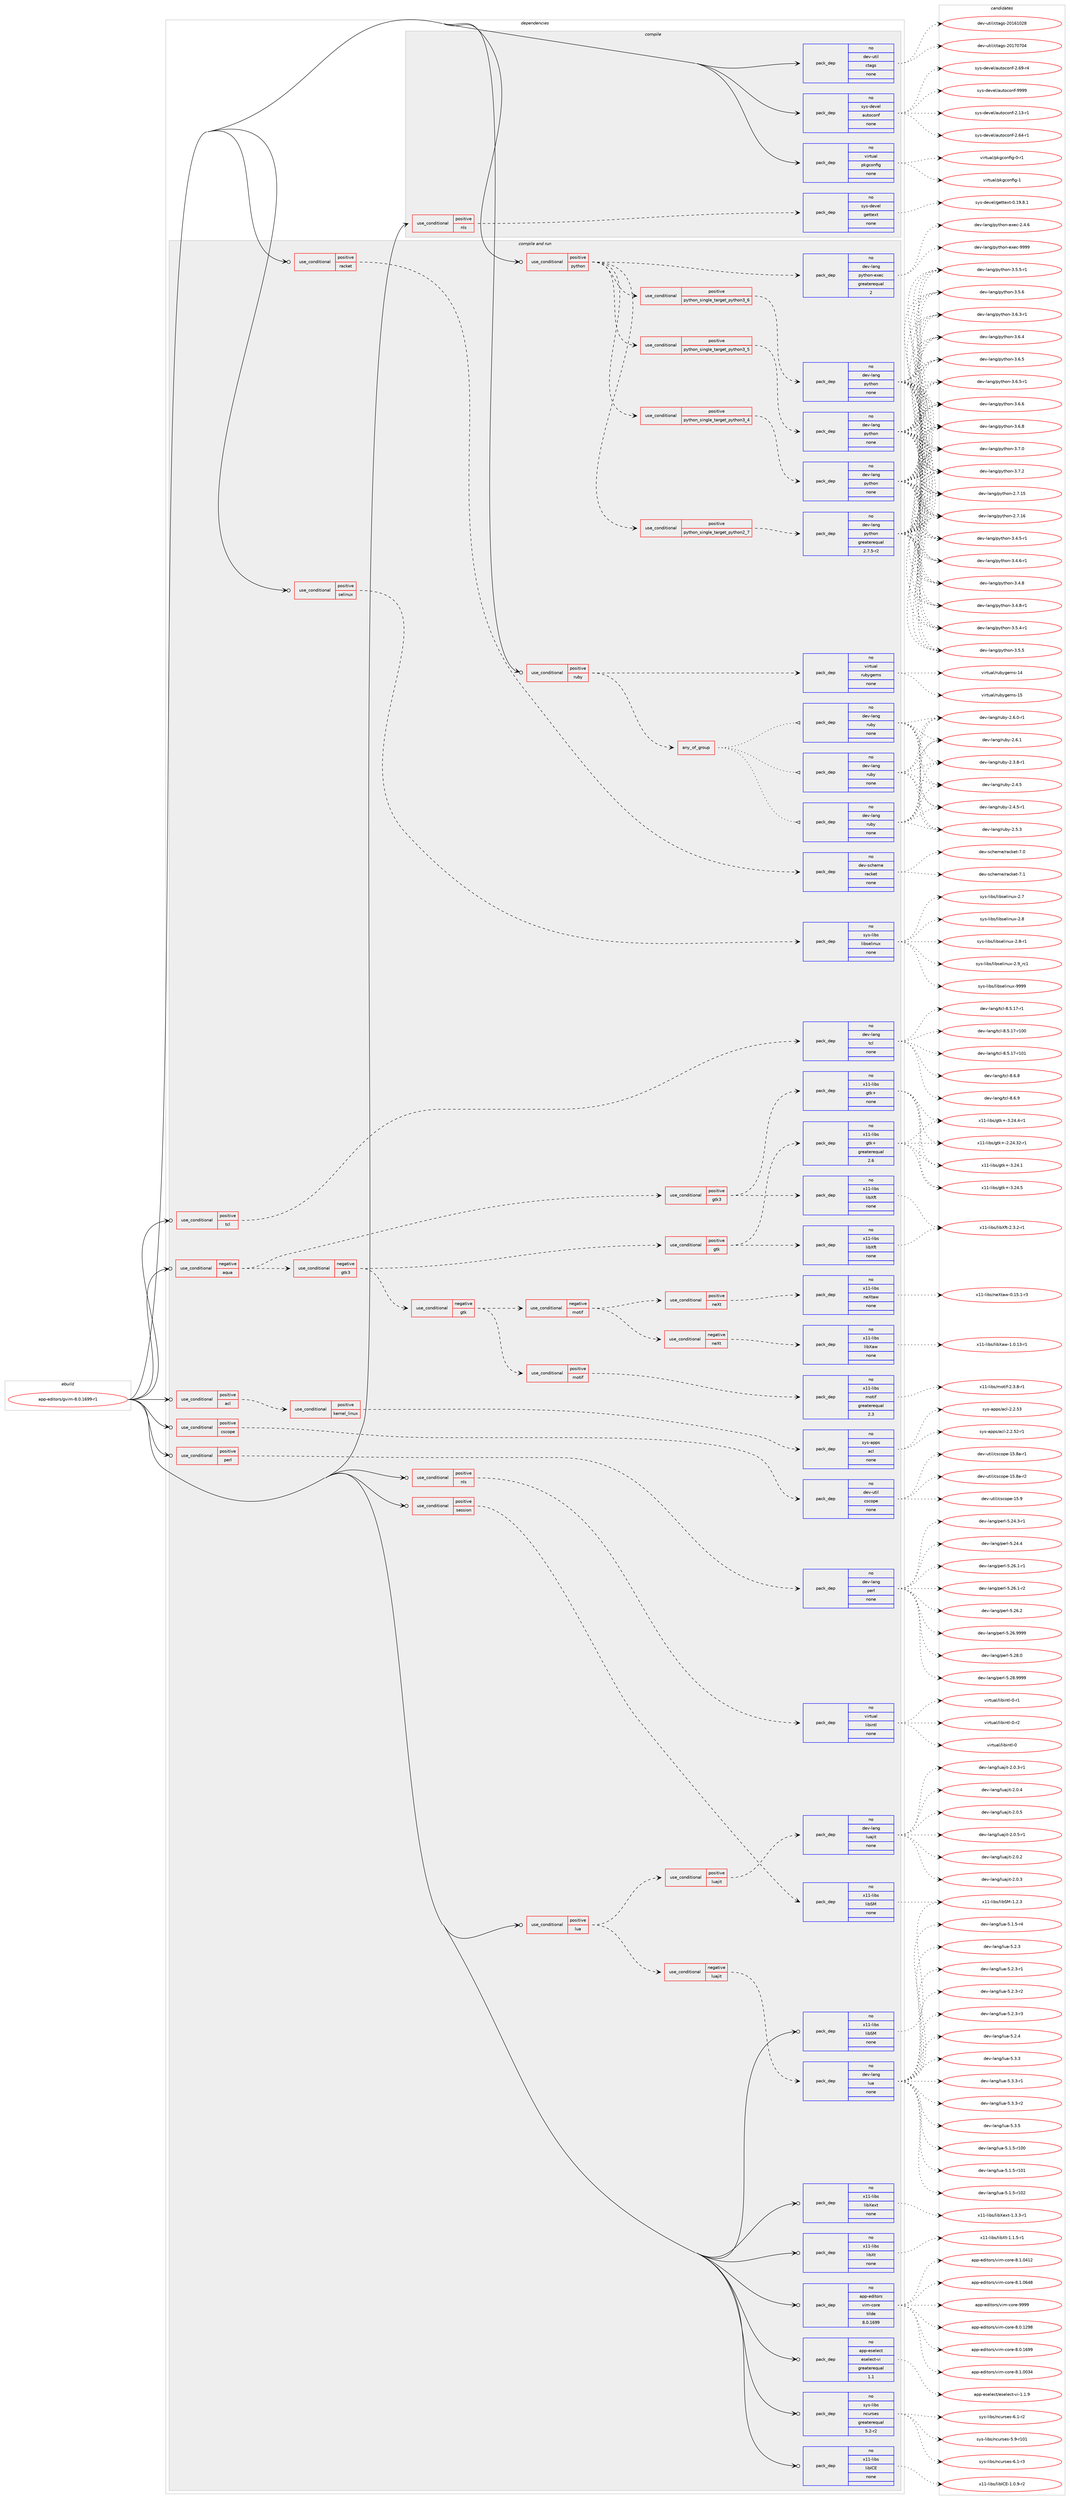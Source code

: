 digraph prolog {

# *************
# Graph options
# *************

newrank=true;
concentrate=true;
compound=true;
graph [rankdir=LR,fontname=Helvetica,fontsize=10,ranksep=1.5];#, ranksep=2.5, nodesep=0.2];
edge  [arrowhead=vee];
node  [fontname=Helvetica,fontsize=10];

# **********
# The ebuild
# **********

subgraph cluster_leftcol {
color=gray;
rank=same;
label=<<i>ebuild</i>>;
id [label="app-editors/gvim-8.0.1699-r1", color=red, width=4, href="../app-editors/gvim-8.0.1699-r1.svg"];
}

# ****************
# The dependencies
# ****************

subgraph cluster_midcol {
color=gray;
label=<<i>dependencies</i>>;
subgraph cluster_compile {
fillcolor="#eeeeee";
style=filled;
label=<<i>compile</i>>;
subgraph cond348727 {
dependency1280145 [label=<<TABLE BORDER="0" CELLBORDER="1" CELLSPACING="0" CELLPADDING="4"><TR><TD ROWSPAN="3" CELLPADDING="10">use_conditional</TD></TR><TR><TD>positive</TD></TR><TR><TD>nls</TD></TR></TABLE>>, shape=none, color=red];
subgraph pack911511 {
dependency1280146 [label=<<TABLE BORDER="0" CELLBORDER="1" CELLSPACING="0" CELLPADDING="4" WIDTH="220"><TR><TD ROWSPAN="6" CELLPADDING="30">pack_dep</TD></TR><TR><TD WIDTH="110">no</TD></TR><TR><TD>sys-devel</TD></TR><TR><TD>gettext</TD></TR><TR><TD>none</TD></TR><TR><TD></TD></TR></TABLE>>, shape=none, color=blue];
}
dependency1280145:e -> dependency1280146:w [weight=20,style="dashed",arrowhead="vee"];
}
id:e -> dependency1280145:w [weight=20,style="solid",arrowhead="vee"];
subgraph pack911512 {
dependency1280147 [label=<<TABLE BORDER="0" CELLBORDER="1" CELLSPACING="0" CELLPADDING="4" WIDTH="220"><TR><TD ROWSPAN="6" CELLPADDING="30">pack_dep</TD></TR><TR><TD WIDTH="110">no</TD></TR><TR><TD>dev-util</TD></TR><TR><TD>ctags</TD></TR><TR><TD>none</TD></TR><TR><TD></TD></TR></TABLE>>, shape=none, color=blue];
}
id:e -> dependency1280147:w [weight=20,style="solid",arrowhead="vee"];
subgraph pack911513 {
dependency1280148 [label=<<TABLE BORDER="0" CELLBORDER="1" CELLSPACING="0" CELLPADDING="4" WIDTH="220"><TR><TD ROWSPAN="6" CELLPADDING="30">pack_dep</TD></TR><TR><TD WIDTH="110">no</TD></TR><TR><TD>sys-devel</TD></TR><TR><TD>autoconf</TD></TR><TR><TD>none</TD></TR><TR><TD></TD></TR></TABLE>>, shape=none, color=blue];
}
id:e -> dependency1280148:w [weight=20,style="solid",arrowhead="vee"];
subgraph pack911514 {
dependency1280149 [label=<<TABLE BORDER="0" CELLBORDER="1" CELLSPACING="0" CELLPADDING="4" WIDTH="220"><TR><TD ROWSPAN="6" CELLPADDING="30">pack_dep</TD></TR><TR><TD WIDTH="110">no</TD></TR><TR><TD>virtual</TD></TR><TR><TD>pkgconfig</TD></TR><TR><TD>none</TD></TR><TR><TD></TD></TR></TABLE>>, shape=none, color=blue];
}
id:e -> dependency1280149:w [weight=20,style="solid",arrowhead="vee"];
}
subgraph cluster_compileandrun {
fillcolor="#eeeeee";
style=filled;
label=<<i>compile and run</i>>;
subgraph cond348728 {
dependency1280150 [label=<<TABLE BORDER="0" CELLBORDER="1" CELLSPACING="0" CELLPADDING="4"><TR><TD ROWSPAN="3" CELLPADDING="10">use_conditional</TD></TR><TR><TD>negative</TD></TR><TR><TD>aqua</TD></TR></TABLE>>, shape=none, color=red];
subgraph cond348729 {
dependency1280151 [label=<<TABLE BORDER="0" CELLBORDER="1" CELLSPACING="0" CELLPADDING="4"><TR><TD ROWSPAN="3" CELLPADDING="10">use_conditional</TD></TR><TR><TD>positive</TD></TR><TR><TD>gtk3</TD></TR></TABLE>>, shape=none, color=red];
subgraph pack911515 {
dependency1280152 [label=<<TABLE BORDER="0" CELLBORDER="1" CELLSPACING="0" CELLPADDING="4" WIDTH="220"><TR><TD ROWSPAN="6" CELLPADDING="30">pack_dep</TD></TR><TR><TD WIDTH="110">no</TD></TR><TR><TD>x11-libs</TD></TR><TR><TD>gtk+</TD></TR><TR><TD>none</TD></TR><TR><TD></TD></TR></TABLE>>, shape=none, color=blue];
}
dependency1280151:e -> dependency1280152:w [weight=20,style="dashed",arrowhead="vee"];
subgraph pack911516 {
dependency1280153 [label=<<TABLE BORDER="0" CELLBORDER="1" CELLSPACING="0" CELLPADDING="4" WIDTH="220"><TR><TD ROWSPAN="6" CELLPADDING="30">pack_dep</TD></TR><TR><TD WIDTH="110">no</TD></TR><TR><TD>x11-libs</TD></TR><TR><TD>libXft</TD></TR><TR><TD>none</TD></TR><TR><TD></TD></TR></TABLE>>, shape=none, color=blue];
}
dependency1280151:e -> dependency1280153:w [weight=20,style="dashed",arrowhead="vee"];
}
dependency1280150:e -> dependency1280151:w [weight=20,style="dashed",arrowhead="vee"];
subgraph cond348730 {
dependency1280154 [label=<<TABLE BORDER="0" CELLBORDER="1" CELLSPACING="0" CELLPADDING="4"><TR><TD ROWSPAN="3" CELLPADDING="10">use_conditional</TD></TR><TR><TD>negative</TD></TR><TR><TD>gtk3</TD></TR></TABLE>>, shape=none, color=red];
subgraph cond348731 {
dependency1280155 [label=<<TABLE BORDER="0" CELLBORDER="1" CELLSPACING="0" CELLPADDING="4"><TR><TD ROWSPAN="3" CELLPADDING="10">use_conditional</TD></TR><TR><TD>positive</TD></TR><TR><TD>gtk</TD></TR></TABLE>>, shape=none, color=red];
subgraph pack911517 {
dependency1280156 [label=<<TABLE BORDER="0" CELLBORDER="1" CELLSPACING="0" CELLPADDING="4" WIDTH="220"><TR><TD ROWSPAN="6" CELLPADDING="30">pack_dep</TD></TR><TR><TD WIDTH="110">no</TD></TR><TR><TD>x11-libs</TD></TR><TR><TD>gtk+</TD></TR><TR><TD>greaterequal</TD></TR><TR><TD>2.6</TD></TR></TABLE>>, shape=none, color=blue];
}
dependency1280155:e -> dependency1280156:w [weight=20,style="dashed",arrowhead="vee"];
subgraph pack911518 {
dependency1280157 [label=<<TABLE BORDER="0" CELLBORDER="1" CELLSPACING="0" CELLPADDING="4" WIDTH="220"><TR><TD ROWSPAN="6" CELLPADDING="30">pack_dep</TD></TR><TR><TD WIDTH="110">no</TD></TR><TR><TD>x11-libs</TD></TR><TR><TD>libXft</TD></TR><TR><TD>none</TD></TR><TR><TD></TD></TR></TABLE>>, shape=none, color=blue];
}
dependency1280155:e -> dependency1280157:w [weight=20,style="dashed",arrowhead="vee"];
}
dependency1280154:e -> dependency1280155:w [weight=20,style="dashed",arrowhead="vee"];
subgraph cond348732 {
dependency1280158 [label=<<TABLE BORDER="0" CELLBORDER="1" CELLSPACING="0" CELLPADDING="4"><TR><TD ROWSPAN="3" CELLPADDING="10">use_conditional</TD></TR><TR><TD>negative</TD></TR><TR><TD>gtk</TD></TR></TABLE>>, shape=none, color=red];
subgraph cond348733 {
dependency1280159 [label=<<TABLE BORDER="0" CELLBORDER="1" CELLSPACING="0" CELLPADDING="4"><TR><TD ROWSPAN="3" CELLPADDING="10">use_conditional</TD></TR><TR><TD>positive</TD></TR><TR><TD>motif</TD></TR></TABLE>>, shape=none, color=red];
subgraph pack911519 {
dependency1280160 [label=<<TABLE BORDER="0" CELLBORDER="1" CELLSPACING="0" CELLPADDING="4" WIDTH="220"><TR><TD ROWSPAN="6" CELLPADDING="30">pack_dep</TD></TR><TR><TD WIDTH="110">no</TD></TR><TR><TD>x11-libs</TD></TR><TR><TD>motif</TD></TR><TR><TD>greaterequal</TD></TR><TR><TD>2.3</TD></TR></TABLE>>, shape=none, color=blue];
}
dependency1280159:e -> dependency1280160:w [weight=20,style="dashed",arrowhead="vee"];
}
dependency1280158:e -> dependency1280159:w [weight=20,style="dashed",arrowhead="vee"];
subgraph cond348734 {
dependency1280161 [label=<<TABLE BORDER="0" CELLBORDER="1" CELLSPACING="0" CELLPADDING="4"><TR><TD ROWSPAN="3" CELLPADDING="10">use_conditional</TD></TR><TR><TD>negative</TD></TR><TR><TD>motif</TD></TR></TABLE>>, shape=none, color=red];
subgraph cond348735 {
dependency1280162 [label=<<TABLE BORDER="0" CELLBORDER="1" CELLSPACING="0" CELLPADDING="4"><TR><TD ROWSPAN="3" CELLPADDING="10">use_conditional</TD></TR><TR><TD>positive</TD></TR><TR><TD>neXt</TD></TR></TABLE>>, shape=none, color=red];
subgraph pack911520 {
dependency1280163 [label=<<TABLE BORDER="0" CELLBORDER="1" CELLSPACING="0" CELLPADDING="4" WIDTH="220"><TR><TD ROWSPAN="6" CELLPADDING="30">pack_dep</TD></TR><TR><TD WIDTH="110">no</TD></TR><TR><TD>x11-libs</TD></TR><TR><TD>neXtaw</TD></TR><TR><TD>none</TD></TR><TR><TD></TD></TR></TABLE>>, shape=none, color=blue];
}
dependency1280162:e -> dependency1280163:w [weight=20,style="dashed",arrowhead="vee"];
}
dependency1280161:e -> dependency1280162:w [weight=20,style="dashed",arrowhead="vee"];
subgraph cond348736 {
dependency1280164 [label=<<TABLE BORDER="0" CELLBORDER="1" CELLSPACING="0" CELLPADDING="4"><TR><TD ROWSPAN="3" CELLPADDING="10">use_conditional</TD></TR><TR><TD>negative</TD></TR><TR><TD>neXt</TD></TR></TABLE>>, shape=none, color=red];
subgraph pack911521 {
dependency1280165 [label=<<TABLE BORDER="0" CELLBORDER="1" CELLSPACING="0" CELLPADDING="4" WIDTH="220"><TR><TD ROWSPAN="6" CELLPADDING="30">pack_dep</TD></TR><TR><TD WIDTH="110">no</TD></TR><TR><TD>x11-libs</TD></TR><TR><TD>libXaw</TD></TR><TR><TD>none</TD></TR><TR><TD></TD></TR></TABLE>>, shape=none, color=blue];
}
dependency1280164:e -> dependency1280165:w [weight=20,style="dashed",arrowhead="vee"];
}
dependency1280161:e -> dependency1280164:w [weight=20,style="dashed",arrowhead="vee"];
}
dependency1280158:e -> dependency1280161:w [weight=20,style="dashed",arrowhead="vee"];
}
dependency1280154:e -> dependency1280158:w [weight=20,style="dashed",arrowhead="vee"];
}
dependency1280150:e -> dependency1280154:w [weight=20,style="dashed",arrowhead="vee"];
}
id:e -> dependency1280150:w [weight=20,style="solid",arrowhead="odotvee"];
subgraph cond348737 {
dependency1280166 [label=<<TABLE BORDER="0" CELLBORDER="1" CELLSPACING="0" CELLPADDING="4"><TR><TD ROWSPAN="3" CELLPADDING="10">use_conditional</TD></TR><TR><TD>positive</TD></TR><TR><TD>acl</TD></TR></TABLE>>, shape=none, color=red];
subgraph cond348738 {
dependency1280167 [label=<<TABLE BORDER="0" CELLBORDER="1" CELLSPACING="0" CELLPADDING="4"><TR><TD ROWSPAN="3" CELLPADDING="10">use_conditional</TD></TR><TR><TD>positive</TD></TR><TR><TD>kernel_linux</TD></TR></TABLE>>, shape=none, color=red];
subgraph pack911522 {
dependency1280168 [label=<<TABLE BORDER="0" CELLBORDER="1" CELLSPACING="0" CELLPADDING="4" WIDTH="220"><TR><TD ROWSPAN="6" CELLPADDING="30">pack_dep</TD></TR><TR><TD WIDTH="110">no</TD></TR><TR><TD>sys-apps</TD></TR><TR><TD>acl</TD></TR><TR><TD>none</TD></TR><TR><TD></TD></TR></TABLE>>, shape=none, color=blue];
}
dependency1280167:e -> dependency1280168:w [weight=20,style="dashed",arrowhead="vee"];
}
dependency1280166:e -> dependency1280167:w [weight=20,style="dashed",arrowhead="vee"];
}
id:e -> dependency1280166:w [weight=20,style="solid",arrowhead="odotvee"];
subgraph cond348739 {
dependency1280169 [label=<<TABLE BORDER="0" CELLBORDER="1" CELLSPACING="0" CELLPADDING="4"><TR><TD ROWSPAN="3" CELLPADDING="10">use_conditional</TD></TR><TR><TD>positive</TD></TR><TR><TD>cscope</TD></TR></TABLE>>, shape=none, color=red];
subgraph pack911523 {
dependency1280170 [label=<<TABLE BORDER="0" CELLBORDER="1" CELLSPACING="0" CELLPADDING="4" WIDTH="220"><TR><TD ROWSPAN="6" CELLPADDING="30">pack_dep</TD></TR><TR><TD WIDTH="110">no</TD></TR><TR><TD>dev-util</TD></TR><TR><TD>cscope</TD></TR><TR><TD>none</TD></TR><TR><TD></TD></TR></TABLE>>, shape=none, color=blue];
}
dependency1280169:e -> dependency1280170:w [weight=20,style="dashed",arrowhead="vee"];
}
id:e -> dependency1280169:w [weight=20,style="solid",arrowhead="odotvee"];
subgraph cond348740 {
dependency1280171 [label=<<TABLE BORDER="0" CELLBORDER="1" CELLSPACING="0" CELLPADDING="4"><TR><TD ROWSPAN="3" CELLPADDING="10">use_conditional</TD></TR><TR><TD>positive</TD></TR><TR><TD>lua</TD></TR></TABLE>>, shape=none, color=red];
subgraph cond348741 {
dependency1280172 [label=<<TABLE BORDER="0" CELLBORDER="1" CELLSPACING="0" CELLPADDING="4"><TR><TD ROWSPAN="3" CELLPADDING="10">use_conditional</TD></TR><TR><TD>positive</TD></TR><TR><TD>luajit</TD></TR></TABLE>>, shape=none, color=red];
subgraph pack911524 {
dependency1280173 [label=<<TABLE BORDER="0" CELLBORDER="1" CELLSPACING="0" CELLPADDING="4" WIDTH="220"><TR><TD ROWSPAN="6" CELLPADDING="30">pack_dep</TD></TR><TR><TD WIDTH="110">no</TD></TR><TR><TD>dev-lang</TD></TR><TR><TD>luajit</TD></TR><TR><TD>none</TD></TR><TR><TD></TD></TR></TABLE>>, shape=none, color=blue];
}
dependency1280172:e -> dependency1280173:w [weight=20,style="dashed",arrowhead="vee"];
}
dependency1280171:e -> dependency1280172:w [weight=20,style="dashed",arrowhead="vee"];
subgraph cond348742 {
dependency1280174 [label=<<TABLE BORDER="0" CELLBORDER="1" CELLSPACING="0" CELLPADDING="4"><TR><TD ROWSPAN="3" CELLPADDING="10">use_conditional</TD></TR><TR><TD>negative</TD></TR><TR><TD>luajit</TD></TR></TABLE>>, shape=none, color=red];
subgraph pack911525 {
dependency1280175 [label=<<TABLE BORDER="0" CELLBORDER="1" CELLSPACING="0" CELLPADDING="4" WIDTH="220"><TR><TD ROWSPAN="6" CELLPADDING="30">pack_dep</TD></TR><TR><TD WIDTH="110">no</TD></TR><TR><TD>dev-lang</TD></TR><TR><TD>lua</TD></TR><TR><TD>none</TD></TR><TR><TD></TD></TR></TABLE>>, shape=none, color=blue];
}
dependency1280174:e -> dependency1280175:w [weight=20,style="dashed",arrowhead="vee"];
}
dependency1280171:e -> dependency1280174:w [weight=20,style="dashed",arrowhead="vee"];
}
id:e -> dependency1280171:w [weight=20,style="solid",arrowhead="odotvee"];
subgraph cond348743 {
dependency1280176 [label=<<TABLE BORDER="0" CELLBORDER="1" CELLSPACING="0" CELLPADDING="4"><TR><TD ROWSPAN="3" CELLPADDING="10">use_conditional</TD></TR><TR><TD>positive</TD></TR><TR><TD>nls</TD></TR></TABLE>>, shape=none, color=red];
subgraph pack911526 {
dependency1280177 [label=<<TABLE BORDER="0" CELLBORDER="1" CELLSPACING="0" CELLPADDING="4" WIDTH="220"><TR><TD ROWSPAN="6" CELLPADDING="30">pack_dep</TD></TR><TR><TD WIDTH="110">no</TD></TR><TR><TD>virtual</TD></TR><TR><TD>libintl</TD></TR><TR><TD>none</TD></TR><TR><TD></TD></TR></TABLE>>, shape=none, color=blue];
}
dependency1280176:e -> dependency1280177:w [weight=20,style="dashed",arrowhead="vee"];
}
id:e -> dependency1280176:w [weight=20,style="solid",arrowhead="odotvee"];
subgraph cond348744 {
dependency1280178 [label=<<TABLE BORDER="0" CELLBORDER="1" CELLSPACING="0" CELLPADDING="4"><TR><TD ROWSPAN="3" CELLPADDING="10">use_conditional</TD></TR><TR><TD>positive</TD></TR><TR><TD>perl</TD></TR></TABLE>>, shape=none, color=red];
subgraph pack911527 {
dependency1280179 [label=<<TABLE BORDER="0" CELLBORDER="1" CELLSPACING="0" CELLPADDING="4" WIDTH="220"><TR><TD ROWSPAN="6" CELLPADDING="30">pack_dep</TD></TR><TR><TD WIDTH="110">no</TD></TR><TR><TD>dev-lang</TD></TR><TR><TD>perl</TD></TR><TR><TD>none</TD></TR><TR><TD></TD></TR></TABLE>>, shape=none, color=blue];
}
dependency1280178:e -> dependency1280179:w [weight=20,style="dashed",arrowhead="vee"];
}
id:e -> dependency1280178:w [weight=20,style="solid",arrowhead="odotvee"];
subgraph cond348745 {
dependency1280180 [label=<<TABLE BORDER="0" CELLBORDER="1" CELLSPACING="0" CELLPADDING="4"><TR><TD ROWSPAN="3" CELLPADDING="10">use_conditional</TD></TR><TR><TD>positive</TD></TR><TR><TD>python</TD></TR></TABLE>>, shape=none, color=red];
subgraph cond348746 {
dependency1280181 [label=<<TABLE BORDER="0" CELLBORDER="1" CELLSPACING="0" CELLPADDING="4"><TR><TD ROWSPAN="3" CELLPADDING="10">use_conditional</TD></TR><TR><TD>positive</TD></TR><TR><TD>python_single_target_python2_7</TD></TR></TABLE>>, shape=none, color=red];
subgraph pack911528 {
dependency1280182 [label=<<TABLE BORDER="0" CELLBORDER="1" CELLSPACING="0" CELLPADDING="4" WIDTH="220"><TR><TD ROWSPAN="6" CELLPADDING="30">pack_dep</TD></TR><TR><TD WIDTH="110">no</TD></TR><TR><TD>dev-lang</TD></TR><TR><TD>python</TD></TR><TR><TD>greaterequal</TD></TR><TR><TD>2.7.5-r2</TD></TR></TABLE>>, shape=none, color=blue];
}
dependency1280181:e -> dependency1280182:w [weight=20,style="dashed",arrowhead="vee"];
}
dependency1280180:e -> dependency1280181:w [weight=20,style="dashed",arrowhead="vee"];
subgraph cond348747 {
dependency1280183 [label=<<TABLE BORDER="0" CELLBORDER="1" CELLSPACING="0" CELLPADDING="4"><TR><TD ROWSPAN="3" CELLPADDING="10">use_conditional</TD></TR><TR><TD>positive</TD></TR><TR><TD>python_single_target_python3_4</TD></TR></TABLE>>, shape=none, color=red];
subgraph pack911529 {
dependency1280184 [label=<<TABLE BORDER="0" CELLBORDER="1" CELLSPACING="0" CELLPADDING="4" WIDTH="220"><TR><TD ROWSPAN="6" CELLPADDING="30">pack_dep</TD></TR><TR><TD WIDTH="110">no</TD></TR><TR><TD>dev-lang</TD></TR><TR><TD>python</TD></TR><TR><TD>none</TD></TR><TR><TD></TD></TR></TABLE>>, shape=none, color=blue];
}
dependency1280183:e -> dependency1280184:w [weight=20,style="dashed",arrowhead="vee"];
}
dependency1280180:e -> dependency1280183:w [weight=20,style="dashed",arrowhead="vee"];
subgraph cond348748 {
dependency1280185 [label=<<TABLE BORDER="0" CELLBORDER="1" CELLSPACING="0" CELLPADDING="4"><TR><TD ROWSPAN="3" CELLPADDING="10">use_conditional</TD></TR><TR><TD>positive</TD></TR><TR><TD>python_single_target_python3_5</TD></TR></TABLE>>, shape=none, color=red];
subgraph pack911530 {
dependency1280186 [label=<<TABLE BORDER="0" CELLBORDER="1" CELLSPACING="0" CELLPADDING="4" WIDTH="220"><TR><TD ROWSPAN="6" CELLPADDING="30">pack_dep</TD></TR><TR><TD WIDTH="110">no</TD></TR><TR><TD>dev-lang</TD></TR><TR><TD>python</TD></TR><TR><TD>none</TD></TR><TR><TD></TD></TR></TABLE>>, shape=none, color=blue];
}
dependency1280185:e -> dependency1280186:w [weight=20,style="dashed",arrowhead="vee"];
}
dependency1280180:e -> dependency1280185:w [weight=20,style="dashed",arrowhead="vee"];
subgraph cond348749 {
dependency1280187 [label=<<TABLE BORDER="0" CELLBORDER="1" CELLSPACING="0" CELLPADDING="4"><TR><TD ROWSPAN="3" CELLPADDING="10">use_conditional</TD></TR><TR><TD>positive</TD></TR><TR><TD>python_single_target_python3_6</TD></TR></TABLE>>, shape=none, color=red];
subgraph pack911531 {
dependency1280188 [label=<<TABLE BORDER="0" CELLBORDER="1" CELLSPACING="0" CELLPADDING="4" WIDTH="220"><TR><TD ROWSPAN="6" CELLPADDING="30">pack_dep</TD></TR><TR><TD WIDTH="110">no</TD></TR><TR><TD>dev-lang</TD></TR><TR><TD>python</TD></TR><TR><TD>none</TD></TR><TR><TD></TD></TR></TABLE>>, shape=none, color=blue];
}
dependency1280187:e -> dependency1280188:w [weight=20,style="dashed",arrowhead="vee"];
}
dependency1280180:e -> dependency1280187:w [weight=20,style="dashed",arrowhead="vee"];
subgraph pack911532 {
dependency1280189 [label=<<TABLE BORDER="0" CELLBORDER="1" CELLSPACING="0" CELLPADDING="4" WIDTH="220"><TR><TD ROWSPAN="6" CELLPADDING="30">pack_dep</TD></TR><TR><TD WIDTH="110">no</TD></TR><TR><TD>dev-lang</TD></TR><TR><TD>python-exec</TD></TR><TR><TD>greaterequal</TD></TR><TR><TD>2</TD></TR></TABLE>>, shape=none, color=blue];
}
dependency1280180:e -> dependency1280189:w [weight=20,style="dashed",arrowhead="vee"];
}
id:e -> dependency1280180:w [weight=20,style="solid",arrowhead="odotvee"];
subgraph cond348750 {
dependency1280190 [label=<<TABLE BORDER="0" CELLBORDER="1" CELLSPACING="0" CELLPADDING="4"><TR><TD ROWSPAN="3" CELLPADDING="10">use_conditional</TD></TR><TR><TD>positive</TD></TR><TR><TD>racket</TD></TR></TABLE>>, shape=none, color=red];
subgraph pack911533 {
dependency1280191 [label=<<TABLE BORDER="0" CELLBORDER="1" CELLSPACING="0" CELLPADDING="4" WIDTH="220"><TR><TD ROWSPAN="6" CELLPADDING="30">pack_dep</TD></TR><TR><TD WIDTH="110">no</TD></TR><TR><TD>dev-scheme</TD></TR><TR><TD>racket</TD></TR><TR><TD>none</TD></TR><TR><TD></TD></TR></TABLE>>, shape=none, color=blue];
}
dependency1280190:e -> dependency1280191:w [weight=20,style="dashed",arrowhead="vee"];
}
id:e -> dependency1280190:w [weight=20,style="solid",arrowhead="odotvee"];
subgraph cond348751 {
dependency1280192 [label=<<TABLE BORDER="0" CELLBORDER="1" CELLSPACING="0" CELLPADDING="4"><TR><TD ROWSPAN="3" CELLPADDING="10">use_conditional</TD></TR><TR><TD>positive</TD></TR><TR><TD>ruby</TD></TR></TABLE>>, shape=none, color=red];
subgraph any19379 {
dependency1280193 [label=<<TABLE BORDER="0" CELLBORDER="1" CELLSPACING="0" CELLPADDING="4"><TR><TD CELLPADDING="10">any_of_group</TD></TR></TABLE>>, shape=none, color=red];subgraph pack911534 {
dependency1280194 [label=<<TABLE BORDER="0" CELLBORDER="1" CELLSPACING="0" CELLPADDING="4" WIDTH="220"><TR><TD ROWSPAN="6" CELLPADDING="30">pack_dep</TD></TR><TR><TD WIDTH="110">no</TD></TR><TR><TD>dev-lang</TD></TR><TR><TD>ruby</TD></TR><TR><TD>none</TD></TR><TR><TD></TD></TR></TABLE>>, shape=none, color=blue];
}
dependency1280193:e -> dependency1280194:w [weight=20,style="dotted",arrowhead="oinv"];
subgraph pack911535 {
dependency1280195 [label=<<TABLE BORDER="0" CELLBORDER="1" CELLSPACING="0" CELLPADDING="4" WIDTH="220"><TR><TD ROWSPAN="6" CELLPADDING="30">pack_dep</TD></TR><TR><TD WIDTH="110">no</TD></TR><TR><TD>dev-lang</TD></TR><TR><TD>ruby</TD></TR><TR><TD>none</TD></TR><TR><TD></TD></TR></TABLE>>, shape=none, color=blue];
}
dependency1280193:e -> dependency1280195:w [weight=20,style="dotted",arrowhead="oinv"];
subgraph pack911536 {
dependency1280196 [label=<<TABLE BORDER="0" CELLBORDER="1" CELLSPACING="0" CELLPADDING="4" WIDTH="220"><TR><TD ROWSPAN="6" CELLPADDING="30">pack_dep</TD></TR><TR><TD WIDTH="110">no</TD></TR><TR><TD>dev-lang</TD></TR><TR><TD>ruby</TD></TR><TR><TD>none</TD></TR><TR><TD></TD></TR></TABLE>>, shape=none, color=blue];
}
dependency1280193:e -> dependency1280196:w [weight=20,style="dotted",arrowhead="oinv"];
}
dependency1280192:e -> dependency1280193:w [weight=20,style="dashed",arrowhead="vee"];
subgraph pack911537 {
dependency1280197 [label=<<TABLE BORDER="0" CELLBORDER="1" CELLSPACING="0" CELLPADDING="4" WIDTH="220"><TR><TD ROWSPAN="6" CELLPADDING="30">pack_dep</TD></TR><TR><TD WIDTH="110">no</TD></TR><TR><TD>virtual</TD></TR><TR><TD>rubygems</TD></TR><TR><TD>none</TD></TR><TR><TD></TD></TR></TABLE>>, shape=none, color=blue];
}
dependency1280192:e -> dependency1280197:w [weight=20,style="dashed",arrowhead="vee"];
}
id:e -> dependency1280192:w [weight=20,style="solid",arrowhead="odotvee"];
subgraph cond348752 {
dependency1280198 [label=<<TABLE BORDER="0" CELLBORDER="1" CELLSPACING="0" CELLPADDING="4"><TR><TD ROWSPAN="3" CELLPADDING="10">use_conditional</TD></TR><TR><TD>positive</TD></TR><TR><TD>selinux</TD></TR></TABLE>>, shape=none, color=red];
subgraph pack911538 {
dependency1280199 [label=<<TABLE BORDER="0" CELLBORDER="1" CELLSPACING="0" CELLPADDING="4" WIDTH="220"><TR><TD ROWSPAN="6" CELLPADDING="30">pack_dep</TD></TR><TR><TD WIDTH="110">no</TD></TR><TR><TD>sys-libs</TD></TR><TR><TD>libselinux</TD></TR><TR><TD>none</TD></TR><TR><TD></TD></TR></TABLE>>, shape=none, color=blue];
}
dependency1280198:e -> dependency1280199:w [weight=20,style="dashed",arrowhead="vee"];
}
id:e -> dependency1280198:w [weight=20,style="solid",arrowhead="odotvee"];
subgraph cond348753 {
dependency1280200 [label=<<TABLE BORDER="0" CELLBORDER="1" CELLSPACING="0" CELLPADDING="4"><TR><TD ROWSPAN="3" CELLPADDING="10">use_conditional</TD></TR><TR><TD>positive</TD></TR><TR><TD>session</TD></TR></TABLE>>, shape=none, color=red];
subgraph pack911539 {
dependency1280201 [label=<<TABLE BORDER="0" CELLBORDER="1" CELLSPACING="0" CELLPADDING="4" WIDTH="220"><TR><TD ROWSPAN="6" CELLPADDING="30">pack_dep</TD></TR><TR><TD WIDTH="110">no</TD></TR><TR><TD>x11-libs</TD></TR><TR><TD>libSM</TD></TR><TR><TD>none</TD></TR><TR><TD></TD></TR></TABLE>>, shape=none, color=blue];
}
dependency1280200:e -> dependency1280201:w [weight=20,style="dashed",arrowhead="vee"];
}
id:e -> dependency1280200:w [weight=20,style="solid",arrowhead="odotvee"];
subgraph cond348754 {
dependency1280202 [label=<<TABLE BORDER="0" CELLBORDER="1" CELLSPACING="0" CELLPADDING="4"><TR><TD ROWSPAN="3" CELLPADDING="10">use_conditional</TD></TR><TR><TD>positive</TD></TR><TR><TD>tcl</TD></TR></TABLE>>, shape=none, color=red];
subgraph pack911540 {
dependency1280203 [label=<<TABLE BORDER="0" CELLBORDER="1" CELLSPACING="0" CELLPADDING="4" WIDTH="220"><TR><TD ROWSPAN="6" CELLPADDING="30">pack_dep</TD></TR><TR><TD WIDTH="110">no</TD></TR><TR><TD>dev-lang</TD></TR><TR><TD>tcl</TD></TR><TR><TD>none</TD></TR><TR><TD></TD></TR></TABLE>>, shape=none, color=blue];
}
dependency1280202:e -> dependency1280203:w [weight=20,style="dashed",arrowhead="vee"];
}
id:e -> dependency1280202:w [weight=20,style="solid",arrowhead="odotvee"];
subgraph pack911541 {
dependency1280204 [label=<<TABLE BORDER="0" CELLBORDER="1" CELLSPACING="0" CELLPADDING="4" WIDTH="220"><TR><TD ROWSPAN="6" CELLPADDING="30">pack_dep</TD></TR><TR><TD WIDTH="110">no</TD></TR><TR><TD>app-editors</TD></TR><TR><TD>vim-core</TD></TR><TR><TD>tilde</TD></TR><TR><TD>8.0.1699</TD></TR></TABLE>>, shape=none, color=blue];
}
id:e -> dependency1280204:w [weight=20,style="solid",arrowhead="odotvee"];
subgraph pack911542 {
dependency1280205 [label=<<TABLE BORDER="0" CELLBORDER="1" CELLSPACING="0" CELLPADDING="4" WIDTH="220"><TR><TD ROWSPAN="6" CELLPADDING="30">pack_dep</TD></TR><TR><TD WIDTH="110">no</TD></TR><TR><TD>app-eselect</TD></TR><TR><TD>eselect-vi</TD></TR><TR><TD>greaterequal</TD></TR><TR><TD>1.1</TD></TR></TABLE>>, shape=none, color=blue];
}
id:e -> dependency1280205:w [weight=20,style="solid",arrowhead="odotvee"];
subgraph pack911543 {
dependency1280206 [label=<<TABLE BORDER="0" CELLBORDER="1" CELLSPACING="0" CELLPADDING="4" WIDTH="220"><TR><TD ROWSPAN="6" CELLPADDING="30">pack_dep</TD></TR><TR><TD WIDTH="110">no</TD></TR><TR><TD>sys-libs</TD></TR><TR><TD>ncurses</TD></TR><TR><TD>greaterequal</TD></TR><TR><TD>5.2-r2</TD></TR></TABLE>>, shape=none, color=blue];
}
id:e -> dependency1280206:w [weight=20,style="solid",arrowhead="odotvee"];
subgraph pack911544 {
dependency1280207 [label=<<TABLE BORDER="0" CELLBORDER="1" CELLSPACING="0" CELLPADDING="4" WIDTH="220"><TR><TD ROWSPAN="6" CELLPADDING="30">pack_dep</TD></TR><TR><TD WIDTH="110">no</TD></TR><TR><TD>x11-libs</TD></TR><TR><TD>libICE</TD></TR><TR><TD>none</TD></TR><TR><TD></TD></TR></TABLE>>, shape=none, color=blue];
}
id:e -> dependency1280207:w [weight=20,style="solid",arrowhead="odotvee"];
subgraph pack911545 {
dependency1280208 [label=<<TABLE BORDER="0" CELLBORDER="1" CELLSPACING="0" CELLPADDING="4" WIDTH="220"><TR><TD ROWSPAN="6" CELLPADDING="30">pack_dep</TD></TR><TR><TD WIDTH="110">no</TD></TR><TR><TD>x11-libs</TD></TR><TR><TD>libSM</TD></TR><TR><TD>none</TD></TR><TR><TD></TD></TR></TABLE>>, shape=none, color=blue];
}
id:e -> dependency1280208:w [weight=20,style="solid",arrowhead="odotvee"];
subgraph pack911546 {
dependency1280209 [label=<<TABLE BORDER="0" CELLBORDER="1" CELLSPACING="0" CELLPADDING="4" WIDTH="220"><TR><TD ROWSPAN="6" CELLPADDING="30">pack_dep</TD></TR><TR><TD WIDTH="110">no</TD></TR><TR><TD>x11-libs</TD></TR><TR><TD>libXext</TD></TR><TR><TD>none</TD></TR><TR><TD></TD></TR></TABLE>>, shape=none, color=blue];
}
id:e -> dependency1280209:w [weight=20,style="solid",arrowhead="odotvee"];
subgraph pack911547 {
dependency1280210 [label=<<TABLE BORDER="0" CELLBORDER="1" CELLSPACING="0" CELLPADDING="4" WIDTH="220"><TR><TD ROWSPAN="6" CELLPADDING="30">pack_dep</TD></TR><TR><TD WIDTH="110">no</TD></TR><TR><TD>x11-libs</TD></TR><TR><TD>libXt</TD></TR><TR><TD>none</TD></TR><TR><TD></TD></TR></TABLE>>, shape=none, color=blue];
}
id:e -> dependency1280210:w [weight=20,style="solid",arrowhead="odotvee"];
}
subgraph cluster_run {
fillcolor="#eeeeee";
style=filled;
label=<<i>run</i>>;
}
}

# **************
# The candidates
# **************

subgraph cluster_choices {
rank=same;
color=gray;
label=<<i>candidates</i>>;

subgraph choice911511 {
color=black;
nodesep=1;
choice1151211154510010111810110847103101116116101120116454846495746564649 [label="sys-devel/gettext-0.19.8.1", color=red, width=4,href="../sys-devel/gettext-0.19.8.1.svg"];
dependency1280146:e -> choice1151211154510010111810110847103101116116101120116454846495746564649:w [style=dotted,weight="100"];
}
subgraph choice911512 {
color=black;
nodesep=1;
choice10010111845117116105108479911697103115455048495449485056 [label="dev-util/ctags-20161028", color=red, width=4,href="../dev-util/ctags-20161028.svg"];
choice10010111845117116105108479911697103115455048495548554852 [label="dev-util/ctags-20170704", color=red, width=4,href="../dev-util/ctags-20170704.svg"];
dependency1280147:e -> choice10010111845117116105108479911697103115455048495449485056:w [style=dotted,weight="100"];
dependency1280147:e -> choice10010111845117116105108479911697103115455048495548554852:w [style=dotted,weight="100"];
}
subgraph choice911513 {
color=black;
nodesep=1;
choice1151211154510010111810110847971171161119911111010245504649514511449 [label="sys-devel/autoconf-2.13-r1", color=red, width=4,href="../sys-devel/autoconf-2.13-r1.svg"];
choice1151211154510010111810110847971171161119911111010245504654524511449 [label="sys-devel/autoconf-2.64-r1", color=red, width=4,href="../sys-devel/autoconf-2.64-r1.svg"];
choice1151211154510010111810110847971171161119911111010245504654574511452 [label="sys-devel/autoconf-2.69-r4", color=red, width=4,href="../sys-devel/autoconf-2.69-r4.svg"];
choice115121115451001011181011084797117116111991111101024557575757 [label="sys-devel/autoconf-9999", color=red, width=4,href="../sys-devel/autoconf-9999.svg"];
dependency1280148:e -> choice1151211154510010111810110847971171161119911111010245504649514511449:w [style=dotted,weight="100"];
dependency1280148:e -> choice1151211154510010111810110847971171161119911111010245504654524511449:w [style=dotted,weight="100"];
dependency1280148:e -> choice1151211154510010111810110847971171161119911111010245504654574511452:w [style=dotted,weight="100"];
dependency1280148:e -> choice115121115451001011181011084797117116111991111101024557575757:w [style=dotted,weight="100"];
}
subgraph choice911514 {
color=black;
nodesep=1;
choice11810511411611797108471121071039911111010210510345484511449 [label="virtual/pkgconfig-0-r1", color=red, width=4,href="../virtual/pkgconfig-0-r1.svg"];
choice1181051141161179710847112107103991111101021051034549 [label="virtual/pkgconfig-1", color=red, width=4,href="../virtual/pkgconfig-1.svg"];
dependency1280149:e -> choice11810511411611797108471121071039911111010210510345484511449:w [style=dotted,weight="100"];
dependency1280149:e -> choice1181051141161179710847112107103991111101021051034549:w [style=dotted,weight="100"];
}
subgraph choice911515 {
color=black;
nodesep=1;
choice12049494510810598115471031161074345504650524651504511449 [label="x11-libs/gtk+-2.24.32-r1", color=red, width=4,href="../x11-libs/gtk+-2.24.32-r1.svg"];
choice12049494510810598115471031161074345514650524649 [label="x11-libs/gtk+-3.24.1", color=red, width=4,href="../x11-libs/gtk+-3.24.1.svg"];
choice120494945108105981154710311610743455146505246524511449 [label="x11-libs/gtk+-3.24.4-r1", color=red, width=4,href="../x11-libs/gtk+-3.24.4-r1.svg"];
choice12049494510810598115471031161074345514650524653 [label="x11-libs/gtk+-3.24.5", color=red, width=4,href="../x11-libs/gtk+-3.24.5.svg"];
dependency1280152:e -> choice12049494510810598115471031161074345504650524651504511449:w [style=dotted,weight="100"];
dependency1280152:e -> choice12049494510810598115471031161074345514650524649:w [style=dotted,weight="100"];
dependency1280152:e -> choice120494945108105981154710311610743455146505246524511449:w [style=dotted,weight="100"];
dependency1280152:e -> choice12049494510810598115471031161074345514650524653:w [style=dotted,weight="100"];
}
subgraph choice911516 {
color=black;
nodesep=1;
choice120494945108105981154710810598881021164550465146504511449 [label="x11-libs/libXft-2.3.2-r1", color=red, width=4,href="../x11-libs/libXft-2.3.2-r1.svg"];
dependency1280153:e -> choice120494945108105981154710810598881021164550465146504511449:w [style=dotted,weight="100"];
}
subgraph choice911517 {
color=black;
nodesep=1;
choice12049494510810598115471031161074345504650524651504511449 [label="x11-libs/gtk+-2.24.32-r1", color=red, width=4,href="../x11-libs/gtk+-2.24.32-r1.svg"];
choice12049494510810598115471031161074345514650524649 [label="x11-libs/gtk+-3.24.1", color=red, width=4,href="../x11-libs/gtk+-3.24.1.svg"];
choice120494945108105981154710311610743455146505246524511449 [label="x11-libs/gtk+-3.24.4-r1", color=red, width=4,href="../x11-libs/gtk+-3.24.4-r1.svg"];
choice12049494510810598115471031161074345514650524653 [label="x11-libs/gtk+-3.24.5", color=red, width=4,href="../x11-libs/gtk+-3.24.5.svg"];
dependency1280156:e -> choice12049494510810598115471031161074345504650524651504511449:w [style=dotted,weight="100"];
dependency1280156:e -> choice12049494510810598115471031161074345514650524649:w [style=dotted,weight="100"];
dependency1280156:e -> choice120494945108105981154710311610743455146505246524511449:w [style=dotted,weight="100"];
dependency1280156:e -> choice12049494510810598115471031161074345514650524653:w [style=dotted,weight="100"];
}
subgraph choice911518 {
color=black;
nodesep=1;
choice120494945108105981154710810598881021164550465146504511449 [label="x11-libs/libXft-2.3.2-r1", color=red, width=4,href="../x11-libs/libXft-2.3.2-r1.svg"];
dependency1280157:e -> choice120494945108105981154710810598881021164550465146504511449:w [style=dotted,weight="100"];
}
subgraph choice911519 {
color=black;
nodesep=1;
choice12049494510810598115471091111161051024550465146564511449 [label="x11-libs/motif-2.3.8-r1", color=red, width=4,href="../x11-libs/motif-2.3.8-r1.svg"];
dependency1280160:e -> choice12049494510810598115471091111161051024550465146564511449:w [style=dotted,weight="100"];
}
subgraph choice911520 {
color=black;
nodesep=1;
choice12049494510810598115471101018811697119454846495346494511451 [label="x11-libs/neXtaw-0.15.1-r3", color=red, width=4,href="../x11-libs/neXtaw-0.15.1-r3.svg"];
dependency1280163:e -> choice12049494510810598115471101018811697119454846495346494511451:w [style=dotted,weight="100"];
}
subgraph choice911521 {
color=black;
nodesep=1;
choice1204949451081059811547108105988897119454946484649514511449 [label="x11-libs/libXaw-1.0.13-r1", color=red, width=4,href="../x11-libs/libXaw-1.0.13-r1.svg"];
dependency1280165:e -> choice1204949451081059811547108105988897119454946484649514511449:w [style=dotted,weight="100"];
}
subgraph choice911522 {
color=black;
nodesep=1;
choice1151211154597112112115479799108455046504653504511449 [label="sys-apps/acl-2.2.52-r1", color=red, width=4,href="../sys-apps/acl-2.2.52-r1.svg"];
choice115121115459711211211547979910845504650465351 [label="sys-apps/acl-2.2.53", color=red, width=4,href="../sys-apps/acl-2.2.53.svg"];
dependency1280168:e -> choice1151211154597112112115479799108455046504653504511449:w [style=dotted,weight="100"];
dependency1280168:e -> choice115121115459711211211547979910845504650465351:w [style=dotted,weight="100"];
}
subgraph choice911523 {
color=black;
nodesep=1;
choice100101118451171161051084799115991111121014549534656974511449 [label="dev-util/cscope-15.8a-r1", color=red, width=4,href="../dev-util/cscope-15.8a-r1.svg"];
choice100101118451171161051084799115991111121014549534656974511450 [label="dev-util/cscope-15.8a-r2", color=red, width=4,href="../dev-util/cscope-15.8a-r2.svg"];
choice100101118451171161051084799115991111121014549534657 [label="dev-util/cscope-15.9", color=red, width=4,href="../dev-util/cscope-15.9.svg"];
dependency1280170:e -> choice100101118451171161051084799115991111121014549534656974511449:w [style=dotted,weight="100"];
dependency1280170:e -> choice100101118451171161051084799115991111121014549534656974511450:w [style=dotted,weight="100"];
dependency1280170:e -> choice100101118451171161051084799115991111121014549534657:w [style=dotted,weight="100"];
}
subgraph choice911524 {
color=black;
nodesep=1;
choice10010111845108971101034710811797106105116455046484650 [label="dev-lang/luajit-2.0.2", color=red, width=4,href="../dev-lang/luajit-2.0.2.svg"];
choice10010111845108971101034710811797106105116455046484651 [label="dev-lang/luajit-2.0.3", color=red, width=4,href="../dev-lang/luajit-2.0.3.svg"];
choice100101118451089711010347108117971061051164550464846514511449 [label="dev-lang/luajit-2.0.3-r1", color=red, width=4,href="../dev-lang/luajit-2.0.3-r1.svg"];
choice10010111845108971101034710811797106105116455046484652 [label="dev-lang/luajit-2.0.4", color=red, width=4,href="../dev-lang/luajit-2.0.4.svg"];
choice10010111845108971101034710811797106105116455046484653 [label="dev-lang/luajit-2.0.5", color=red, width=4,href="../dev-lang/luajit-2.0.5.svg"];
choice100101118451089711010347108117971061051164550464846534511449 [label="dev-lang/luajit-2.0.5-r1", color=red, width=4,href="../dev-lang/luajit-2.0.5-r1.svg"];
dependency1280173:e -> choice10010111845108971101034710811797106105116455046484650:w [style=dotted,weight="100"];
dependency1280173:e -> choice10010111845108971101034710811797106105116455046484651:w [style=dotted,weight="100"];
dependency1280173:e -> choice100101118451089711010347108117971061051164550464846514511449:w [style=dotted,weight="100"];
dependency1280173:e -> choice10010111845108971101034710811797106105116455046484652:w [style=dotted,weight="100"];
dependency1280173:e -> choice10010111845108971101034710811797106105116455046484653:w [style=dotted,weight="100"];
dependency1280173:e -> choice100101118451089711010347108117971061051164550464846534511449:w [style=dotted,weight="100"];
}
subgraph choice911525 {
color=black;
nodesep=1;
choice1001011184510897110103471081179745534649465345114494848 [label="dev-lang/lua-5.1.5-r100", color=red, width=4,href="../dev-lang/lua-5.1.5-r100.svg"];
choice1001011184510897110103471081179745534649465345114494849 [label="dev-lang/lua-5.1.5-r101", color=red, width=4,href="../dev-lang/lua-5.1.5-r101.svg"];
choice1001011184510897110103471081179745534649465345114494850 [label="dev-lang/lua-5.1.5-r102", color=red, width=4,href="../dev-lang/lua-5.1.5-r102.svg"];
choice100101118451089711010347108117974553464946534511452 [label="dev-lang/lua-5.1.5-r4", color=red, width=4,href="../dev-lang/lua-5.1.5-r4.svg"];
choice10010111845108971101034710811797455346504651 [label="dev-lang/lua-5.2.3", color=red, width=4,href="../dev-lang/lua-5.2.3.svg"];
choice100101118451089711010347108117974553465046514511449 [label="dev-lang/lua-5.2.3-r1", color=red, width=4,href="../dev-lang/lua-5.2.3-r1.svg"];
choice100101118451089711010347108117974553465046514511450 [label="dev-lang/lua-5.2.3-r2", color=red, width=4,href="../dev-lang/lua-5.2.3-r2.svg"];
choice100101118451089711010347108117974553465046514511451 [label="dev-lang/lua-5.2.3-r3", color=red, width=4,href="../dev-lang/lua-5.2.3-r3.svg"];
choice10010111845108971101034710811797455346504652 [label="dev-lang/lua-5.2.4", color=red, width=4,href="../dev-lang/lua-5.2.4.svg"];
choice10010111845108971101034710811797455346514651 [label="dev-lang/lua-5.3.3", color=red, width=4,href="../dev-lang/lua-5.3.3.svg"];
choice100101118451089711010347108117974553465146514511449 [label="dev-lang/lua-5.3.3-r1", color=red, width=4,href="../dev-lang/lua-5.3.3-r1.svg"];
choice100101118451089711010347108117974553465146514511450 [label="dev-lang/lua-5.3.3-r2", color=red, width=4,href="../dev-lang/lua-5.3.3-r2.svg"];
choice10010111845108971101034710811797455346514653 [label="dev-lang/lua-5.3.5", color=red, width=4,href="../dev-lang/lua-5.3.5.svg"];
dependency1280175:e -> choice1001011184510897110103471081179745534649465345114494848:w [style=dotted,weight="100"];
dependency1280175:e -> choice1001011184510897110103471081179745534649465345114494849:w [style=dotted,weight="100"];
dependency1280175:e -> choice1001011184510897110103471081179745534649465345114494850:w [style=dotted,weight="100"];
dependency1280175:e -> choice100101118451089711010347108117974553464946534511452:w [style=dotted,weight="100"];
dependency1280175:e -> choice10010111845108971101034710811797455346504651:w [style=dotted,weight="100"];
dependency1280175:e -> choice100101118451089711010347108117974553465046514511449:w [style=dotted,weight="100"];
dependency1280175:e -> choice100101118451089711010347108117974553465046514511450:w [style=dotted,weight="100"];
dependency1280175:e -> choice100101118451089711010347108117974553465046514511451:w [style=dotted,weight="100"];
dependency1280175:e -> choice10010111845108971101034710811797455346504652:w [style=dotted,weight="100"];
dependency1280175:e -> choice10010111845108971101034710811797455346514651:w [style=dotted,weight="100"];
dependency1280175:e -> choice100101118451089711010347108117974553465146514511449:w [style=dotted,weight="100"];
dependency1280175:e -> choice100101118451089711010347108117974553465146514511450:w [style=dotted,weight="100"];
dependency1280175:e -> choice10010111845108971101034710811797455346514653:w [style=dotted,weight="100"];
}
subgraph choice911526 {
color=black;
nodesep=1;
choice1181051141161179710847108105981051101161084548 [label="virtual/libintl-0", color=red, width=4,href="../virtual/libintl-0.svg"];
choice11810511411611797108471081059810511011610845484511449 [label="virtual/libintl-0-r1", color=red, width=4,href="../virtual/libintl-0-r1.svg"];
choice11810511411611797108471081059810511011610845484511450 [label="virtual/libintl-0-r2", color=red, width=4,href="../virtual/libintl-0-r2.svg"];
dependency1280177:e -> choice1181051141161179710847108105981051101161084548:w [style=dotted,weight="100"];
dependency1280177:e -> choice11810511411611797108471081059810511011610845484511449:w [style=dotted,weight="100"];
dependency1280177:e -> choice11810511411611797108471081059810511011610845484511450:w [style=dotted,weight="100"];
}
subgraph choice911527 {
color=black;
nodesep=1;
choice100101118451089711010347112101114108455346505246514511449 [label="dev-lang/perl-5.24.3-r1", color=red, width=4,href="../dev-lang/perl-5.24.3-r1.svg"];
choice10010111845108971101034711210111410845534650524652 [label="dev-lang/perl-5.24.4", color=red, width=4,href="../dev-lang/perl-5.24.4.svg"];
choice100101118451089711010347112101114108455346505446494511449 [label="dev-lang/perl-5.26.1-r1", color=red, width=4,href="../dev-lang/perl-5.26.1-r1.svg"];
choice100101118451089711010347112101114108455346505446494511450 [label="dev-lang/perl-5.26.1-r2", color=red, width=4,href="../dev-lang/perl-5.26.1-r2.svg"];
choice10010111845108971101034711210111410845534650544650 [label="dev-lang/perl-5.26.2", color=red, width=4,href="../dev-lang/perl-5.26.2.svg"];
choice10010111845108971101034711210111410845534650544657575757 [label="dev-lang/perl-5.26.9999", color=red, width=4,href="../dev-lang/perl-5.26.9999.svg"];
choice10010111845108971101034711210111410845534650564648 [label="dev-lang/perl-5.28.0", color=red, width=4,href="../dev-lang/perl-5.28.0.svg"];
choice10010111845108971101034711210111410845534650564657575757 [label="dev-lang/perl-5.28.9999", color=red, width=4,href="../dev-lang/perl-5.28.9999.svg"];
dependency1280179:e -> choice100101118451089711010347112101114108455346505246514511449:w [style=dotted,weight="100"];
dependency1280179:e -> choice10010111845108971101034711210111410845534650524652:w [style=dotted,weight="100"];
dependency1280179:e -> choice100101118451089711010347112101114108455346505446494511449:w [style=dotted,weight="100"];
dependency1280179:e -> choice100101118451089711010347112101114108455346505446494511450:w [style=dotted,weight="100"];
dependency1280179:e -> choice10010111845108971101034711210111410845534650544650:w [style=dotted,weight="100"];
dependency1280179:e -> choice10010111845108971101034711210111410845534650544657575757:w [style=dotted,weight="100"];
dependency1280179:e -> choice10010111845108971101034711210111410845534650564648:w [style=dotted,weight="100"];
dependency1280179:e -> choice10010111845108971101034711210111410845534650564657575757:w [style=dotted,weight="100"];
}
subgraph choice911528 {
color=black;
nodesep=1;
choice10010111845108971101034711212111610411111045504655464953 [label="dev-lang/python-2.7.15", color=red, width=4,href="../dev-lang/python-2.7.15.svg"];
choice10010111845108971101034711212111610411111045504655464954 [label="dev-lang/python-2.7.16", color=red, width=4,href="../dev-lang/python-2.7.16.svg"];
choice1001011184510897110103471121211161041111104551465246534511449 [label="dev-lang/python-3.4.5-r1", color=red, width=4,href="../dev-lang/python-3.4.5-r1.svg"];
choice1001011184510897110103471121211161041111104551465246544511449 [label="dev-lang/python-3.4.6-r1", color=red, width=4,href="../dev-lang/python-3.4.6-r1.svg"];
choice100101118451089711010347112121116104111110455146524656 [label="dev-lang/python-3.4.8", color=red, width=4,href="../dev-lang/python-3.4.8.svg"];
choice1001011184510897110103471121211161041111104551465246564511449 [label="dev-lang/python-3.4.8-r1", color=red, width=4,href="../dev-lang/python-3.4.8-r1.svg"];
choice1001011184510897110103471121211161041111104551465346524511449 [label="dev-lang/python-3.5.4-r1", color=red, width=4,href="../dev-lang/python-3.5.4-r1.svg"];
choice100101118451089711010347112121116104111110455146534653 [label="dev-lang/python-3.5.5", color=red, width=4,href="../dev-lang/python-3.5.5.svg"];
choice1001011184510897110103471121211161041111104551465346534511449 [label="dev-lang/python-3.5.5-r1", color=red, width=4,href="../dev-lang/python-3.5.5-r1.svg"];
choice100101118451089711010347112121116104111110455146534654 [label="dev-lang/python-3.5.6", color=red, width=4,href="../dev-lang/python-3.5.6.svg"];
choice1001011184510897110103471121211161041111104551465446514511449 [label="dev-lang/python-3.6.3-r1", color=red, width=4,href="../dev-lang/python-3.6.3-r1.svg"];
choice100101118451089711010347112121116104111110455146544652 [label="dev-lang/python-3.6.4", color=red, width=4,href="../dev-lang/python-3.6.4.svg"];
choice100101118451089711010347112121116104111110455146544653 [label="dev-lang/python-3.6.5", color=red, width=4,href="../dev-lang/python-3.6.5.svg"];
choice1001011184510897110103471121211161041111104551465446534511449 [label="dev-lang/python-3.6.5-r1", color=red, width=4,href="../dev-lang/python-3.6.5-r1.svg"];
choice100101118451089711010347112121116104111110455146544654 [label="dev-lang/python-3.6.6", color=red, width=4,href="../dev-lang/python-3.6.6.svg"];
choice100101118451089711010347112121116104111110455146544656 [label="dev-lang/python-3.6.8", color=red, width=4,href="../dev-lang/python-3.6.8.svg"];
choice100101118451089711010347112121116104111110455146554648 [label="dev-lang/python-3.7.0", color=red, width=4,href="../dev-lang/python-3.7.0.svg"];
choice100101118451089711010347112121116104111110455146554650 [label="dev-lang/python-3.7.2", color=red, width=4,href="../dev-lang/python-3.7.2.svg"];
dependency1280182:e -> choice10010111845108971101034711212111610411111045504655464953:w [style=dotted,weight="100"];
dependency1280182:e -> choice10010111845108971101034711212111610411111045504655464954:w [style=dotted,weight="100"];
dependency1280182:e -> choice1001011184510897110103471121211161041111104551465246534511449:w [style=dotted,weight="100"];
dependency1280182:e -> choice1001011184510897110103471121211161041111104551465246544511449:w [style=dotted,weight="100"];
dependency1280182:e -> choice100101118451089711010347112121116104111110455146524656:w [style=dotted,weight="100"];
dependency1280182:e -> choice1001011184510897110103471121211161041111104551465246564511449:w [style=dotted,weight="100"];
dependency1280182:e -> choice1001011184510897110103471121211161041111104551465346524511449:w [style=dotted,weight="100"];
dependency1280182:e -> choice100101118451089711010347112121116104111110455146534653:w [style=dotted,weight="100"];
dependency1280182:e -> choice1001011184510897110103471121211161041111104551465346534511449:w [style=dotted,weight="100"];
dependency1280182:e -> choice100101118451089711010347112121116104111110455146534654:w [style=dotted,weight="100"];
dependency1280182:e -> choice1001011184510897110103471121211161041111104551465446514511449:w [style=dotted,weight="100"];
dependency1280182:e -> choice100101118451089711010347112121116104111110455146544652:w [style=dotted,weight="100"];
dependency1280182:e -> choice100101118451089711010347112121116104111110455146544653:w [style=dotted,weight="100"];
dependency1280182:e -> choice1001011184510897110103471121211161041111104551465446534511449:w [style=dotted,weight="100"];
dependency1280182:e -> choice100101118451089711010347112121116104111110455146544654:w [style=dotted,weight="100"];
dependency1280182:e -> choice100101118451089711010347112121116104111110455146544656:w [style=dotted,weight="100"];
dependency1280182:e -> choice100101118451089711010347112121116104111110455146554648:w [style=dotted,weight="100"];
dependency1280182:e -> choice100101118451089711010347112121116104111110455146554650:w [style=dotted,weight="100"];
}
subgraph choice911529 {
color=black;
nodesep=1;
choice10010111845108971101034711212111610411111045504655464953 [label="dev-lang/python-2.7.15", color=red, width=4,href="../dev-lang/python-2.7.15.svg"];
choice10010111845108971101034711212111610411111045504655464954 [label="dev-lang/python-2.7.16", color=red, width=4,href="../dev-lang/python-2.7.16.svg"];
choice1001011184510897110103471121211161041111104551465246534511449 [label="dev-lang/python-3.4.5-r1", color=red, width=4,href="../dev-lang/python-3.4.5-r1.svg"];
choice1001011184510897110103471121211161041111104551465246544511449 [label="dev-lang/python-3.4.6-r1", color=red, width=4,href="../dev-lang/python-3.4.6-r1.svg"];
choice100101118451089711010347112121116104111110455146524656 [label="dev-lang/python-3.4.8", color=red, width=4,href="../dev-lang/python-3.4.8.svg"];
choice1001011184510897110103471121211161041111104551465246564511449 [label="dev-lang/python-3.4.8-r1", color=red, width=4,href="../dev-lang/python-3.4.8-r1.svg"];
choice1001011184510897110103471121211161041111104551465346524511449 [label="dev-lang/python-3.5.4-r1", color=red, width=4,href="../dev-lang/python-3.5.4-r1.svg"];
choice100101118451089711010347112121116104111110455146534653 [label="dev-lang/python-3.5.5", color=red, width=4,href="../dev-lang/python-3.5.5.svg"];
choice1001011184510897110103471121211161041111104551465346534511449 [label="dev-lang/python-3.5.5-r1", color=red, width=4,href="../dev-lang/python-3.5.5-r1.svg"];
choice100101118451089711010347112121116104111110455146534654 [label="dev-lang/python-3.5.6", color=red, width=4,href="../dev-lang/python-3.5.6.svg"];
choice1001011184510897110103471121211161041111104551465446514511449 [label="dev-lang/python-3.6.3-r1", color=red, width=4,href="../dev-lang/python-3.6.3-r1.svg"];
choice100101118451089711010347112121116104111110455146544652 [label="dev-lang/python-3.6.4", color=red, width=4,href="../dev-lang/python-3.6.4.svg"];
choice100101118451089711010347112121116104111110455146544653 [label="dev-lang/python-3.6.5", color=red, width=4,href="../dev-lang/python-3.6.5.svg"];
choice1001011184510897110103471121211161041111104551465446534511449 [label="dev-lang/python-3.6.5-r1", color=red, width=4,href="../dev-lang/python-3.6.5-r1.svg"];
choice100101118451089711010347112121116104111110455146544654 [label="dev-lang/python-3.6.6", color=red, width=4,href="../dev-lang/python-3.6.6.svg"];
choice100101118451089711010347112121116104111110455146544656 [label="dev-lang/python-3.6.8", color=red, width=4,href="../dev-lang/python-3.6.8.svg"];
choice100101118451089711010347112121116104111110455146554648 [label="dev-lang/python-3.7.0", color=red, width=4,href="../dev-lang/python-3.7.0.svg"];
choice100101118451089711010347112121116104111110455146554650 [label="dev-lang/python-3.7.2", color=red, width=4,href="../dev-lang/python-3.7.2.svg"];
dependency1280184:e -> choice10010111845108971101034711212111610411111045504655464953:w [style=dotted,weight="100"];
dependency1280184:e -> choice10010111845108971101034711212111610411111045504655464954:w [style=dotted,weight="100"];
dependency1280184:e -> choice1001011184510897110103471121211161041111104551465246534511449:w [style=dotted,weight="100"];
dependency1280184:e -> choice1001011184510897110103471121211161041111104551465246544511449:w [style=dotted,weight="100"];
dependency1280184:e -> choice100101118451089711010347112121116104111110455146524656:w [style=dotted,weight="100"];
dependency1280184:e -> choice1001011184510897110103471121211161041111104551465246564511449:w [style=dotted,weight="100"];
dependency1280184:e -> choice1001011184510897110103471121211161041111104551465346524511449:w [style=dotted,weight="100"];
dependency1280184:e -> choice100101118451089711010347112121116104111110455146534653:w [style=dotted,weight="100"];
dependency1280184:e -> choice1001011184510897110103471121211161041111104551465346534511449:w [style=dotted,weight="100"];
dependency1280184:e -> choice100101118451089711010347112121116104111110455146534654:w [style=dotted,weight="100"];
dependency1280184:e -> choice1001011184510897110103471121211161041111104551465446514511449:w [style=dotted,weight="100"];
dependency1280184:e -> choice100101118451089711010347112121116104111110455146544652:w [style=dotted,weight="100"];
dependency1280184:e -> choice100101118451089711010347112121116104111110455146544653:w [style=dotted,weight="100"];
dependency1280184:e -> choice1001011184510897110103471121211161041111104551465446534511449:w [style=dotted,weight="100"];
dependency1280184:e -> choice100101118451089711010347112121116104111110455146544654:w [style=dotted,weight="100"];
dependency1280184:e -> choice100101118451089711010347112121116104111110455146544656:w [style=dotted,weight="100"];
dependency1280184:e -> choice100101118451089711010347112121116104111110455146554648:w [style=dotted,weight="100"];
dependency1280184:e -> choice100101118451089711010347112121116104111110455146554650:w [style=dotted,weight="100"];
}
subgraph choice911530 {
color=black;
nodesep=1;
choice10010111845108971101034711212111610411111045504655464953 [label="dev-lang/python-2.7.15", color=red, width=4,href="../dev-lang/python-2.7.15.svg"];
choice10010111845108971101034711212111610411111045504655464954 [label="dev-lang/python-2.7.16", color=red, width=4,href="../dev-lang/python-2.7.16.svg"];
choice1001011184510897110103471121211161041111104551465246534511449 [label="dev-lang/python-3.4.5-r1", color=red, width=4,href="../dev-lang/python-3.4.5-r1.svg"];
choice1001011184510897110103471121211161041111104551465246544511449 [label="dev-lang/python-3.4.6-r1", color=red, width=4,href="../dev-lang/python-3.4.6-r1.svg"];
choice100101118451089711010347112121116104111110455146524656 [label="dev-lang/python-3.4.8", color=red, width=4,href="../dev-lang/python-3.4.8.svg"];
choice1001011184510897110103471121211161041111104551465246564511449 [label="dev-lang/python-3.4.8-r1", color=red, width=4,href="../dev-lang/python-3.4.8-r1.svg"];
choice1001011184510897110103471121211161041111104551465346524511449 [label="dev-lang/python-3.5.4-r1", color=red, width=4,href="../dev-lang/python-3.5.4-r1.svg"];
choice100101118451089711010347112121116104111110455146534653 [label="dev-lang/python-3.5.5", color=red, width=4,href="../dev-lang/python-3.5.5.svg"];
choice1001011184510897110103471121211161041111104551465346534511449 [label="dev-lang/python-3.5.5-r1", color=red, width=4,href="../dev-lang/python-3.5.5-r1.svg"];
choice100101118451089711010347112121116104111110455146534654 [label="dev-lang/python-3.5.6", color=red, width=4,href="../dev-lang/python-3.5.6.svg"];
choice1001011184510897110103471121211161041111104551465446514511449 [label="dev-lang/python-3.6.3-r1", color=red, width=4,href="../dev-lang/python-3.6.3-r1.svg"];
choice100101118451089711010347112121116104111110455146544652 [label="dev-lang/python-3.6.4", color=red, width=4,href="../dev-lang/python-3.6.4.svg"];
choice100101118451089711010347112121116104111110455146544653 [label="dev-lang/python-3.6.5", color=red, width=4,href="../dev-lang/python-3.6.5.svg"];
choice1001011184510897110103471121211161041111104551465446534511449 [label="dev-lang/python-3.6.5-r1", color=red, width=4,href="../dev-lang/python-3.6.5-r1.svg"];
choice100101118451089711010347112121116104111110455146544654 [label="dev-lang/python-3.6.6", color=red, width=4,href="../dev-lang/python-3.6.6.svg"];
choice100101118451089711010347112121116104111110455146544656 [label="dev-lang/python-3.6.8", color=red, width=4,href="../dev-lang/python-3.6.8.svg"];
choice100101118451089711010347112121116104111110455146554648 [label="dev-lang/python-3.7.0", color=red, width=4,href="../dev-lang/python-3.7.0.svg"];
choice100101118451089711010347112121116104111110455146554650 [label="dev-lang/python-3.7.2", color=red, width=4,href="../dev-lang/python-3.7.2.svg"];
dependency1280186:e -> choice10010111845108971101034711212111610411111045504655464953:w [style=dotted,weight="100"];
dependency1280186:e -> choice10010111845108971101034711212111610411111045504655464954:w [style=dotted,weight="100"];
dependency1280186:e -> choice1001011184510897110103471121211161041111104551465246534511449:w [style=dotted,weight="100"];
dependency1280186:e -> choice1001011184510897110103471121211161041111104551465246544511449:w [style=dotted,weight="100"];
dependency1280186:e -> choice100101118451089711010347112121116104111110455146524656:w [style=dotted,weight="100"];
dependency1280186:e -> choice1001011184510897110103471121211161041111104551465246564511449:w [style=dotted,weight="100"];
dependency1280186:e -> choice1001011184510897110103471121211161041111104551465346524511449:w [style=dotted,weight="100"];
dependency1280186:e -> choice100101118451089711010347112121116104111110455146534653:w [style=dotted,weight="100"];
dependency1280186:e -> choice1001011184510897110103471121211161041111104551465346534511449:w [style=dotted,weight="100"];
dependency1280186:e -> choice100101118451089711010347112121116104111110455146534654:w [style=dotted,weight="100"];
dependency1280186:e -> choice1001011184510897110103471121211161041111104551465446514511449:w [style=dotted,weight="100"];
dependency1280186:e -> choice100101118451089711010347112121116104111110455146544652:w [style=dotted,weight="100"];
dependency1280186:e -> choice100101118451089711010347112121116104111110455146544653:w [style=dotted,weight="100"];
dependency1280186:e -> choice1001011184510897110103471121211161041111104551465446534511449:w [style=dotted,weight="100"];
dependency1280186:e -> choice100101118451089711010347112121116104111110455146544654:w [style=dotted,weight="100"];
dependency1280186:e -> choice100101118451089711010347112121116104111110455146544656:w [style=dotted,weight="100"];
dependency1280186:e -> choice100101118451089711010347112121116104111110455146554648:w [style=dotted,weight="100"];
dependency1280186:e -> choice100101118451089711010347112121116104111110455146554650:w [style=dotted,weight="100"];
}
subgraph choice911531 {
color=black;
nodesep=1;
choice10010111845108971101034711212111610411111045504655464953 [label="dev-lang/python-2.7.15", color=red, width=4,href="../dev-lang/python-2.7.15.svg"];
choice10010111845108971101034711212111610411111045504655464954 [label="dev-lang/python-2.7.16", color=red, width=4,href="../dev-lang/python-2.7.16.svg"];
choice1001011184510897110103471121211161041111104551465246534511449 [label="dev-lang/python-3.4.5-r1", color=red, width=4,href="../dev-lang/python-3.4.5-r1.svg"];
choice1001011184510897110103471121211161041111104551465246544511449 [label="dev-lang/python-3.4.6-r1", color=red, width=4,href="../dev-lang/python-3.4.6-r1.svg"];
choice100101118451089711010347112121116104111110455146524656 [label="dev-lang/python-3.4.8", color=red, width=4,href="../dev-lang/python-3.4.8.svg"];
choice1001011184510897110103471121211161041111104551465246564511449 [label="dev-lang/python-3.4.8-r1", color=red, width=4,href="../dev-lang/python-3.4.8-r1.svg"];
choice1001011184510897110103471121211161041111104551465346524511449 [label="dev-lang/python-3.5.4-r1", color=red, width=4,href="../dev-lang/python-3.5.4-r1.svg"];
choice100101118451089711010347112121116104111110455146534653 [label="dev-lang/python-3.5.5", color=red, width=4,href="../dev-lang/python-3.5.5.svg"];
choice1001011184510897110103471121211161041111104551465346534511449 [label="dev-lang/python-3.5.5-r1", color=red, width=4,href="../dev-lang/python-3.5.5-r1.svg"];
choice100101118451089711010347112121116104111110455146534654 [label="dev-lang/python-3.5.6", color=red, width=4,href="../dev-lang/python-3.5.6.svg"];
choice1001011184510897110103471121211161041111104551465446514511449 [label="dev-lang/python-3.6.3-r1", color=red, width=4,href="../dev-lang/python-3.6.3-r1.svg"];
choice100101118451089711010347112121116104111110455146544652 [label="dev-lang/python-3.6.4", color=red, width=4,href="../dev-lang/python-3.6.4.svg"];
choice100101118451089711010347112121116104111110455146544653 [label="dev-lang/python-3.6.5", color=red, width=4,href="../dev-lang/python-3.6.5.svg"];
choice1001011184510897110103471121211161041111104551465446534511449 [label="dev-lang/python-3.6.5-r1", color=red, width=4,href="../dev-lang/python-3.6.5-r1.svg"];
choice100101118451089711010347112121116104111110455146544654 [label="dev-lang/python-3.6.6", color=red, width=4,href="../dev-lang/python-3.6.6.svg"];
choice100101118451089711010347112121116104111110455146544656 [label="dev-lang/python-3.6.8", color=red, width=4,href="../dev-lang/python-3.6.8.svg"];
choice100101118451089711010347112121116104111110455146554648 [label="dev-lang/python-3.7.0", color=red, width=4,href="../dev-lang/python-3.7.0.svg"];
choice100101118451089711010347112121116104111110455146554650 [label="dev-lang/python-3.7.2", color=red, width=4,href="../dev-lang/python-3.7.2.svg"];
dependency1280188:e -> choice10010111845108971101034711212111610411111045504655464953:w [style=dotted,weight="100"];
dependency1280188:e -> choice10010111845108971101034711212111610411111045504655464954:w [style=dotted,weight="100"];
dependency1280188:e -> choice1001011184510897110103471121211161041111104551465246534511449:w [style=dotted,weight="100"];
dependency1280188:e -> choice1001011184510897110103471121211161041111104551465246544511449:w [style=dotted,weight="100"];
dependency1280188:e -> choice100101118451089711010347112121116104111110455146524656:w [style=dotted,weight="100"];
dependency1280188:e -> choice1001011184510897110103471121211161041111104551465246564511449:w [style=dotted,weight="100"];
dependency1280188:e -> choice1001011184510897110103471121211161041111104551465346524511449:w [style=dotted,weight="100"];
dependency1280188:e -> choice100101118451089711010347112121116104111110455146534653:w [style=dotted,weight="100"];
dependency1280188:e -> choice1001011184510897110103471121211161041111104551465346534511449:w [style=dotted,weight="100"];
dependency1280188:e -> choice100101118451089711010347112121116104111110455146534654:w [style=dotted,weight="100"];
dependency1280188:e -> choice1001011184510897110103471121211161041111104551465446514511449:w [style=dotted,weight="100"];
dependency1280188:e -> choice100101118451089711010347112121116104111110455146544652:w [style=dotted,weight="100"];
dependency1280188:e -> choice100101118451089711010347112121116104111110455146544653:w [style=dotted,weight="100"];
dependency1280188:e -> choice1001011184510897110103471121211161041111104551465446534511449:w [style=dotted,weight="100"];
dependency1280188:e -> choice100101118451089711010347112121116104111110455146544654:w [style=dotted,weight="100"];
dependency1280188:e -> choice100101118451089711010347112121116104111110455146544656:w [style=dotted,weight="100"];
dependency1280188:e -> choice100101118451089711010347112121116104111110455146554648:w [style=dotted,weight="100"];
dependency1280188:e -> choice100101118451089711010347112121116104111110455146554650:w [style=dotted,weight="100"];
}
subgraph choice911532 {
color=black;
nodesep=1;
choice1001011184510897110103471121211161041111104510112010199455046524654 [label="dev-lang/python-exec-2.4.6", color=red, width=4,href="../dev-lang/python-exec-2.4.6.svg"];
choice10010111845108971101034711212111610411111045101120101994557575757 [label="dev-lang/python-exec-9999", color=red, width=4,href="../dev-lang/python-exec-9999.svg"];
dependency1280189:e -> choice1001011184510897110103471121211161041111104510112010199455046524654:w [style=dotted,weight="100"];
dependency1280189:e -> choice10010111845108971101034711212111610411111045101120101994557575757:w [style=dotted,weight="100"];
}
subgraph choice911533 {
color=black;
nodesep=1;
choice100101118451159910410110910147114979910710111645554648 [label="dev-scheme/racket-7.0", color=red, width=4,href="../dev-scheme/racket-7.0.svg"];
choice100101118451159910410110910147114979910710111645554649 [label="dev-scheme/racket-7.1", color=red, width=4,href="../dev-scheme/racket-7.1.svg"];
dependency1280191:e -> choice100101118451159910410110910147114979910710111645554648:w [style=dotted,weight="100"];
dependency1280191:e -> choice100101118451159910410110910147114979910710111645554649:w [style=dotted,weight="100"];
}
subgraph choice911534 {
color=black;
nodesep=1;
choice100101118451089711010347114117981214550465146564511449 [label="dev-lang/ruby-2.3.8-r1", color=red, width=4,href="../dev-lang/ruby-2.3.8-r1.svg"];
choice10010111845108971101034711411798121455046524653 [label="dev-lang/ruby-2.4.5", color=red, width=4,href="../dev-lang/ruby-2.4.5.svg"];
choice100101118451089711010347114117981214550465246534511449 [label="dev-lang/ruby-2.4.5-r1", color=red, width=4,href="../dev-lang/ruby-2.4.5-r1.svg"];
choice10010111845108971101034711411798121455046534651 [label="dev-lang/ruby-2.5.3", color=red, width=4,href="../dev-lang/ruby-2.5.3.svg"];
choice100101118451089711010347114117981214550465446484511449 [label="dev-lang/ruby-2.6.0-r1", color=red, width=4,href="../dev-lang/ruby-2.6.0-r1.svg"];
choice10010111845108971101034711411798121455046544649 [label="dev-lang/ruby-2.6.1", color=red, width=4,href="../dev-lang/ruby-2.6.1.svg"];
dependency1280194:e -> choice100101118451089711010347114117981214550465146564511449:w [style=dotted,weight="100"];
dependency1280194:e -> choice10010111845108971101034711411798121455046524653:w [style=dotted,weight="100"];
dependency1280194:e -> choice100101118451089711010347114117981214550465246534511449:w [style=dotted,weight="100"];
dependency1280194:e -> choice10010111845108971101034711411798121455046534651:w [style=dotted,weight="100"];
dependency1280194:e -> choice100101118451089711010347114117981214550465446484511449:w [style=dotted,weight="100"];
dependency1280194:e -> choice10010111845108971101034711411798121455046544649:w [style=dotted,weight="100"];
}
subgraph choice911535 {
color=black;
nodesep=1;
choice100101118451089711010347114117981214550465146564511449 [label="dev-lang/ruby-2.3.8-r1", color=red, width=4,href="../dev-lang/ruby-2.3.8-r1.svg"];
choice10010111845108971101034711411798121455046524653 [label="dev-lang/ruby-2.4.5", color=red, width=4,href="../dev-lang/ruby-2.4.5.svg"];
choice100101118451089711010347114117981214550465246534511449 [label="dev-lang/ruby-2.4.5-r1", color=red, width=4,href="../dev-lang/ruby-2.4.5-r1.svg"];
choice10010111845108971101034711411798121455046534651 [label="dev-lang/ruby-2.5.3", color=red, width=4,href="../dev-lang/ruby-2.5.3.svg"];
choice100101118451089711010347114117981214550465446484511449 [label="dev-lang/ruby-2.6.0-r1", color=red, width=4,href="../dev-lang/ruby-2.6.0-r1.svg"];
choice10010111845108971101034711411798121455046544649 [label="dev-lang/ruby-2.6.1", color=red, width=4,href="../dev-lang/ruby-2.6.1.svg"];
dependency1280195:e -> choice100101118451089711010347114117981214550465146564511449:w [style=dotted,weight="100"];
dependency1280195:e -> choice10010111845108971101034711411798121455046524653:w [style=dotted,weight="100"];
dependency1280195:e -> choice100101118451089711010347114117981214550465246534511449:w [style=dotted,weight="100"];
dependency1280195:e -> choice10010111845108971101034711411798121455046534651:w [style=dotted,weight="100"];
dependency1280195:e -> choice100101118451089711010347114117981214550465446484511449:w [style=dotted,weight="100"];
dependency1280195:e -> choice10010111845108971101034711411798121455046544649:w [style=dotted,weight="100"];
}
subgraph choice911536 {
color=black;
nodesep=1;
choice100101118451089711010347114117981214550465146564511449 [label="dev-lang/ruby-2.3.8-r1", color=red, width=4,href="../dev-lang/ruby-2.3.8-r1.svg"];
choice10010111845108971101034711411798121455046524653 [label="dev-lang/ruby-2.4.5", color=red, width=4,href="../dev-lang/ruby-2.4.5.svg"];
choice100101118451089711010347114117981214550465246534511449 [label="dev-lang/ruby-2.4.5-r1", color=red, width=4,href="../dev-lang/ruby-2.4.5-r1.svg"];
choice10010111845108971101034711411798121455046534651 [label="dev-lang/ruby-2.5.3", color=red, width=4,href="../dev-lang/ruby-2.5.3.svg"];
choice100101118451089711010347114117981214550465446484511449 [label="dev-lang/ruby-2.6.0-r1", color=red, width=4,href="../dev-lang/ruby-2.6.0-r1.svg"];
choice10010111845108971101034711411798121455046544649 [label="dev-lang/ruby-2.6.1", color=red, width=4,href="../dev-lang/ruby-2.6.1.svg"];
dependency1280196:e -> choice100101118451089711010347114117981214550465146564511449:w [style=dotted,weight="100"];
dependency1280196:e -> choice10010111845108971101034711411798121455046524653:w [style=dotted,weight="100"];
dependency1280196:e -> choice100101118451089711010347114117981214550465246534511449:w [style=dotted,weight="100"];
dependency1280196:e -> choice10010111845108971101034711411798121455046534651:w [style=dotted,weight="100"];
dependency1280196:e -> choice100101118451089711010347114117981214550465446484511449:w [style=dotted,weight="100"];
dependency1280196:e -> choice10010111845108971101034711411798121455046544649:w [style=dotted,weight="100"];
}
subgraph choice911537 {
color=black;
nodesep=1;
choice118105114116117971084711411798121103101109115454952 [label="virtual/rubygems-14", color=red, width=4,href="../virtual/rubygems-14.svg"];
choice118105114116117971084711411798121103101109115454953 [label="virtual/rubygems-15", color=red, width=4,href="../virtual/rubygems-15.svg"];
dependency1280197:e -> choice118105114116117971084711411798121103101109115454952:w [style=dotted,weight="100"];
dependency1280197:e -> choice118105114116117971084711411798121103101109115454953:w [style=dotted,weight="100"];
}
subgraph choice911538 {
color=black;
nodesep=1;
choice1151211154510810598115471081059811510110810511011712045504655 [label="sys-libs/libselinux-2.7", color=red, width=4,href="../sys-libs/libselinux-2.7.svg"];
choice1151211154510810598115471081059811510110810511011712045504656 [label="sys-libs/libselinux-2.8", color=red, width=4,href="../sys-libs/libselinux-2.8.svg"];
choice11512111545108105981154710810598115101108105110117120455046564511449 [label="sys-libs/libselinux-2.8-r1", color=red, width=4,href="../sys-libs/libselinux-2.8-r1.svg"];
choice1151211154510810598115471081059811510110810511011712045504657951149949 [label="sys-libs/libselinux-2.9_rc1", color=red, width=4,href="../sys-libs/libselinux-2.9_rc1.svg"];
choice115121115451081059811547108105981151011081051101171204557575757 [label="sys-libs/libselinux-9999", color=red, width=4,href="../sys-libs/libselinux-9999.svg"];
dependency1280199:e -> choice1151211154510810598115471081059811510110810511011712045504655:w [style=dotted,weight="100"];
dependency1280199:e -> choice1151211154510810598115471081059811510110810511011712045504656:w [style=dotted,weight="100"];
dependency1280199:e -> choice11512111545108105981154710810598115101108105110117120455046564511449:w [style=dotted,weight="100"];
dependency1280199:e -> choice1151211154510810598115471081059811510110810511011712045504657951149949:w [style=dotted,weight="100"];
dependency1280199:e -> choice115121115451081059811547108105981151011081051101171204557575757:w [style=dotted,weight="100"];
}
subgraph choice911539 {
color=black;
nodesep=1;
choice1204949451081059811547108105988377454946504651 [label="x11-libs/libSM-1.2.3", color=red, width=4,href="../x11-libs/libSM-1.2.3.svg"];
dependency1280201:e -> choice1204949451081059811547108105988377454946504651:w [style=dotted,weight="100"];
}
subgraph choice911540 {
color=black;
nodesep=1;
choice10010111845108971101034711699108455646534649554511449 [label="dev-lang/tcl-8.5.17-r1", color=red, width=4,href="../dev-lang/tcl-8.5.17-r1.svg"];
choice100101118451089711010347116991084556465346495545114494848 [label="dev-lang/tcl-8.5.17-r100", color=red, width=4,href="../dev-lang/tcl-8.5.17-r100.svg"];
choice100101118451089711010347116991084556465346495545114494849 [label="dev-lang/tcl-8.5.17-r101", color=red, width=4,href="../dev-lang/tcl-8.5.17-r101.svg"];
choice10010111845108971101034711699108455646544656 [label="dev-lang/tcl-8.6.8", color=red, width=4,href="../dev-lang/tcl-8.6.8.svg"];
choice10010111845108971101034711699108455646544657 [label="dev-lang/tcl-8.6.9", color=red, width=4,href="../dev-lang/tcl-8.6.9.svg"];
dependency1280203:e -> choice10010111845108971101034711699108455646534649554511449:w [style=dotted,weight="100"];
dependency1280203:e -> choice100101118451089711010347116991084556465346495545114494848:w [style=dotted,weight="100"];
dependency1280203:e -> choice100101118451089711010347116991084556465346495545114494849:w [style=dotted,weight="100"];
dependency1280203:e -> choice10010111845108971101034711699108455646544656:w [style=dotted,weight="100"];
dependency1280203:e -> choice10010111845108971101034711699108455646544657:w [style=dotted,weight="100"];
}
subgraph choice911541 {
color=black;
nodesep=1;
choice9711211245101100105116111114115471181051094599111114101455646484649505756 [label="app-editors/vim-core-8.0.1298", color=red, width=4,href="../app-editors/vim-core-8.0.1298.svg"];
choice9711211245101100105116111114115471181051094599111114101455646484649545757 [label="app-editors/vim-core-8.0.1699", color=red, width=4,href="../app-editors/vim-core-8.0.1699.svg"];
choice9711211245101100105116111114115471181051094599111114101455646494648485152 [label="app-editors/vim-core-8.1.0034", color=red, width=4,href="../app-editors/vim-core-8.1.0034.svg"];
choice9711211245101100105116111114115471181051094599111114101455646494648524950 [label="app-editors/vim-core-8.1.0412", color=red, width=4,href="../app-editors/vim-core-8.1.0412.svg"];
choice9711211245101100105116111114115471181051094599111114101455646494648545256 [label="app-editors/vim-core-8.1.0648", color=red, width=4,href="../app-editors/vim-core-8.1.0648.svg"];
choice97112112451011001051161111141154711810510945991111141014557575757 [label="app-editors/vim-core-9999", color=red, width=4,href="../app-editors/vim-core-9999.svg"];
dependency1280204:e -> choice9711211245101100105116111114115471181051094599111114101455646484649505756:w [style=dotted,weight="100"];
dependency1280204:e -> choice9711211245101100105116111114115471181051094599111114101455646484649545757:w [style=dotted,weight="100"];
dependency1280204:e -> choice9711211245101100105116111114115471181051094599111114101455646494648485152:w [style=dotted,weight="100"];
dependency1280204:e -> choice9711211245101100105116111114115471181051094599111114101455646494648524950:w [style=dotted,weight="100"];
dependency1280204:e -> choice9711211245101100105116111114115471181051094599111114101455646494648545256:w [style=dotted,weight="100"];
dependency1280204:e -> choice97112112451011001051161111141154711810510945991111141014557575757:w [style=dotted,weight="100"];
}
subgraph choice911542 {
color=black;
nodesep=1;
choice971121124510111510110810199116471011151011081019911645118105454946494657 [label="app-eselect/eselect-vi-1.1.9", color=red, width=4,href="../app-eselect/eselect-vi-1.1.9.svg"];
dependency1280205:e -> choice971121124510111510110810199116471011151011081019911645118105454946494657:w [style=dotted,weight="100"];
}
subgraph choice911543 {
color=black;
nodesep=1;
choice115121115451081059811547110991171141151011154553465745114494849 [label="sys-libs/ncurses-5.9-r101", color=red, width=4,href="../sys-libs/ncurses-5.9-r101.svg"];
choice11512111545108105981154711099117114115101115455446494511450 [label="sys-libs/ncurses-6.1-r2", color=red, width=4,href="../sys-libs/ncurses-6.1-r2.svg"];
choice11512111545108105981154711099117114115101115455446494511451 [label="sys-libs/ncurses-6.1-r3", color=red, width=4,href="../sys-libs/ncurses-6.1-r3.svg"];
dependency1280206:e -> choice115121115451081059811547110991171141151011154553465745114494849:w [style=dotted,weight="100"];
dependency1280206:e -> choice11512111545108105981154711099117114115101115455446494511450:w [style=dotted,weight="100"];
dependency1280206:e -> choice11512111545108105981154711099117114115101115455446494511451:w [style=dotted,weight="100"];
}
subgraph choice911544 {
color=black;
nodesep=1;
choice1204949451081059811547108105987367694549464846574511450 [label="x11-libs/libICE-1.0.9-r2", color=red, width=4,href="../x11-libs/libICE-1.0.9-r2.svg"];
dependency1280207:e -> choice1204949451081059811547108105987367694549464846574511450:w [style=dotted,weight="100"];
}
subgraph choice911545 {
color=black;
nodesep=1;
choice1204949451081059811547108105988377454946504651 [label="x11-libs/libSM-1.2.3", color=red, width=4,href="../x11-libs/libSM-1.2.3.svg"];
dependency1280208:e -> choice1204949451081059811547108105988377454946504651:w [style=dotted,weight="100"];
}
subgraph choice911546 {
color=black;
nodesep=1;
choice120494945108105981154710810598881011201164549465146514511449 [label="x11-libs/libXext-1.3.3-r1", color=red, width=4,href="../x11-libs/libXext-1.3.3-r1.svg"];
dependency1280209:e -> choice120494945108105981154710810598881011201164549465146514511449:w [style=dotted,weight="100"];
}
subgraph choice911547 {
color=black;
nodesep=1;
choice120494945108105981154710810598881164549464946534511449 [label="x11-libs/libXt-1.1.5-r1", color=red, width=4,href="../x11-libs/libXt-1.1.5-r1.svg"];
dependency1280210:e -> choice120494945108105981154710810598881164549464946534511449:w [style=dotted,weight="100"];
}
}

}
